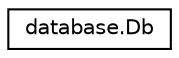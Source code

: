 digraph "Graphical Class Hierarchy"
{
 // LATEX_PDF_SIZE
  edge [fontname="Helvetica",fontsize="10",labelfontname="Helvetica",labelfontsize="10"];
  node [fontname="Helvetica",fontsize="10",shape=record];
  rankdir="LR";
  Node0 [label="database.Db",height=0.2,width=0.4,color="black", fillcolor="white", style="filled",URL="$classdatabase_1_1Db.html",tooltip=" "];
}
